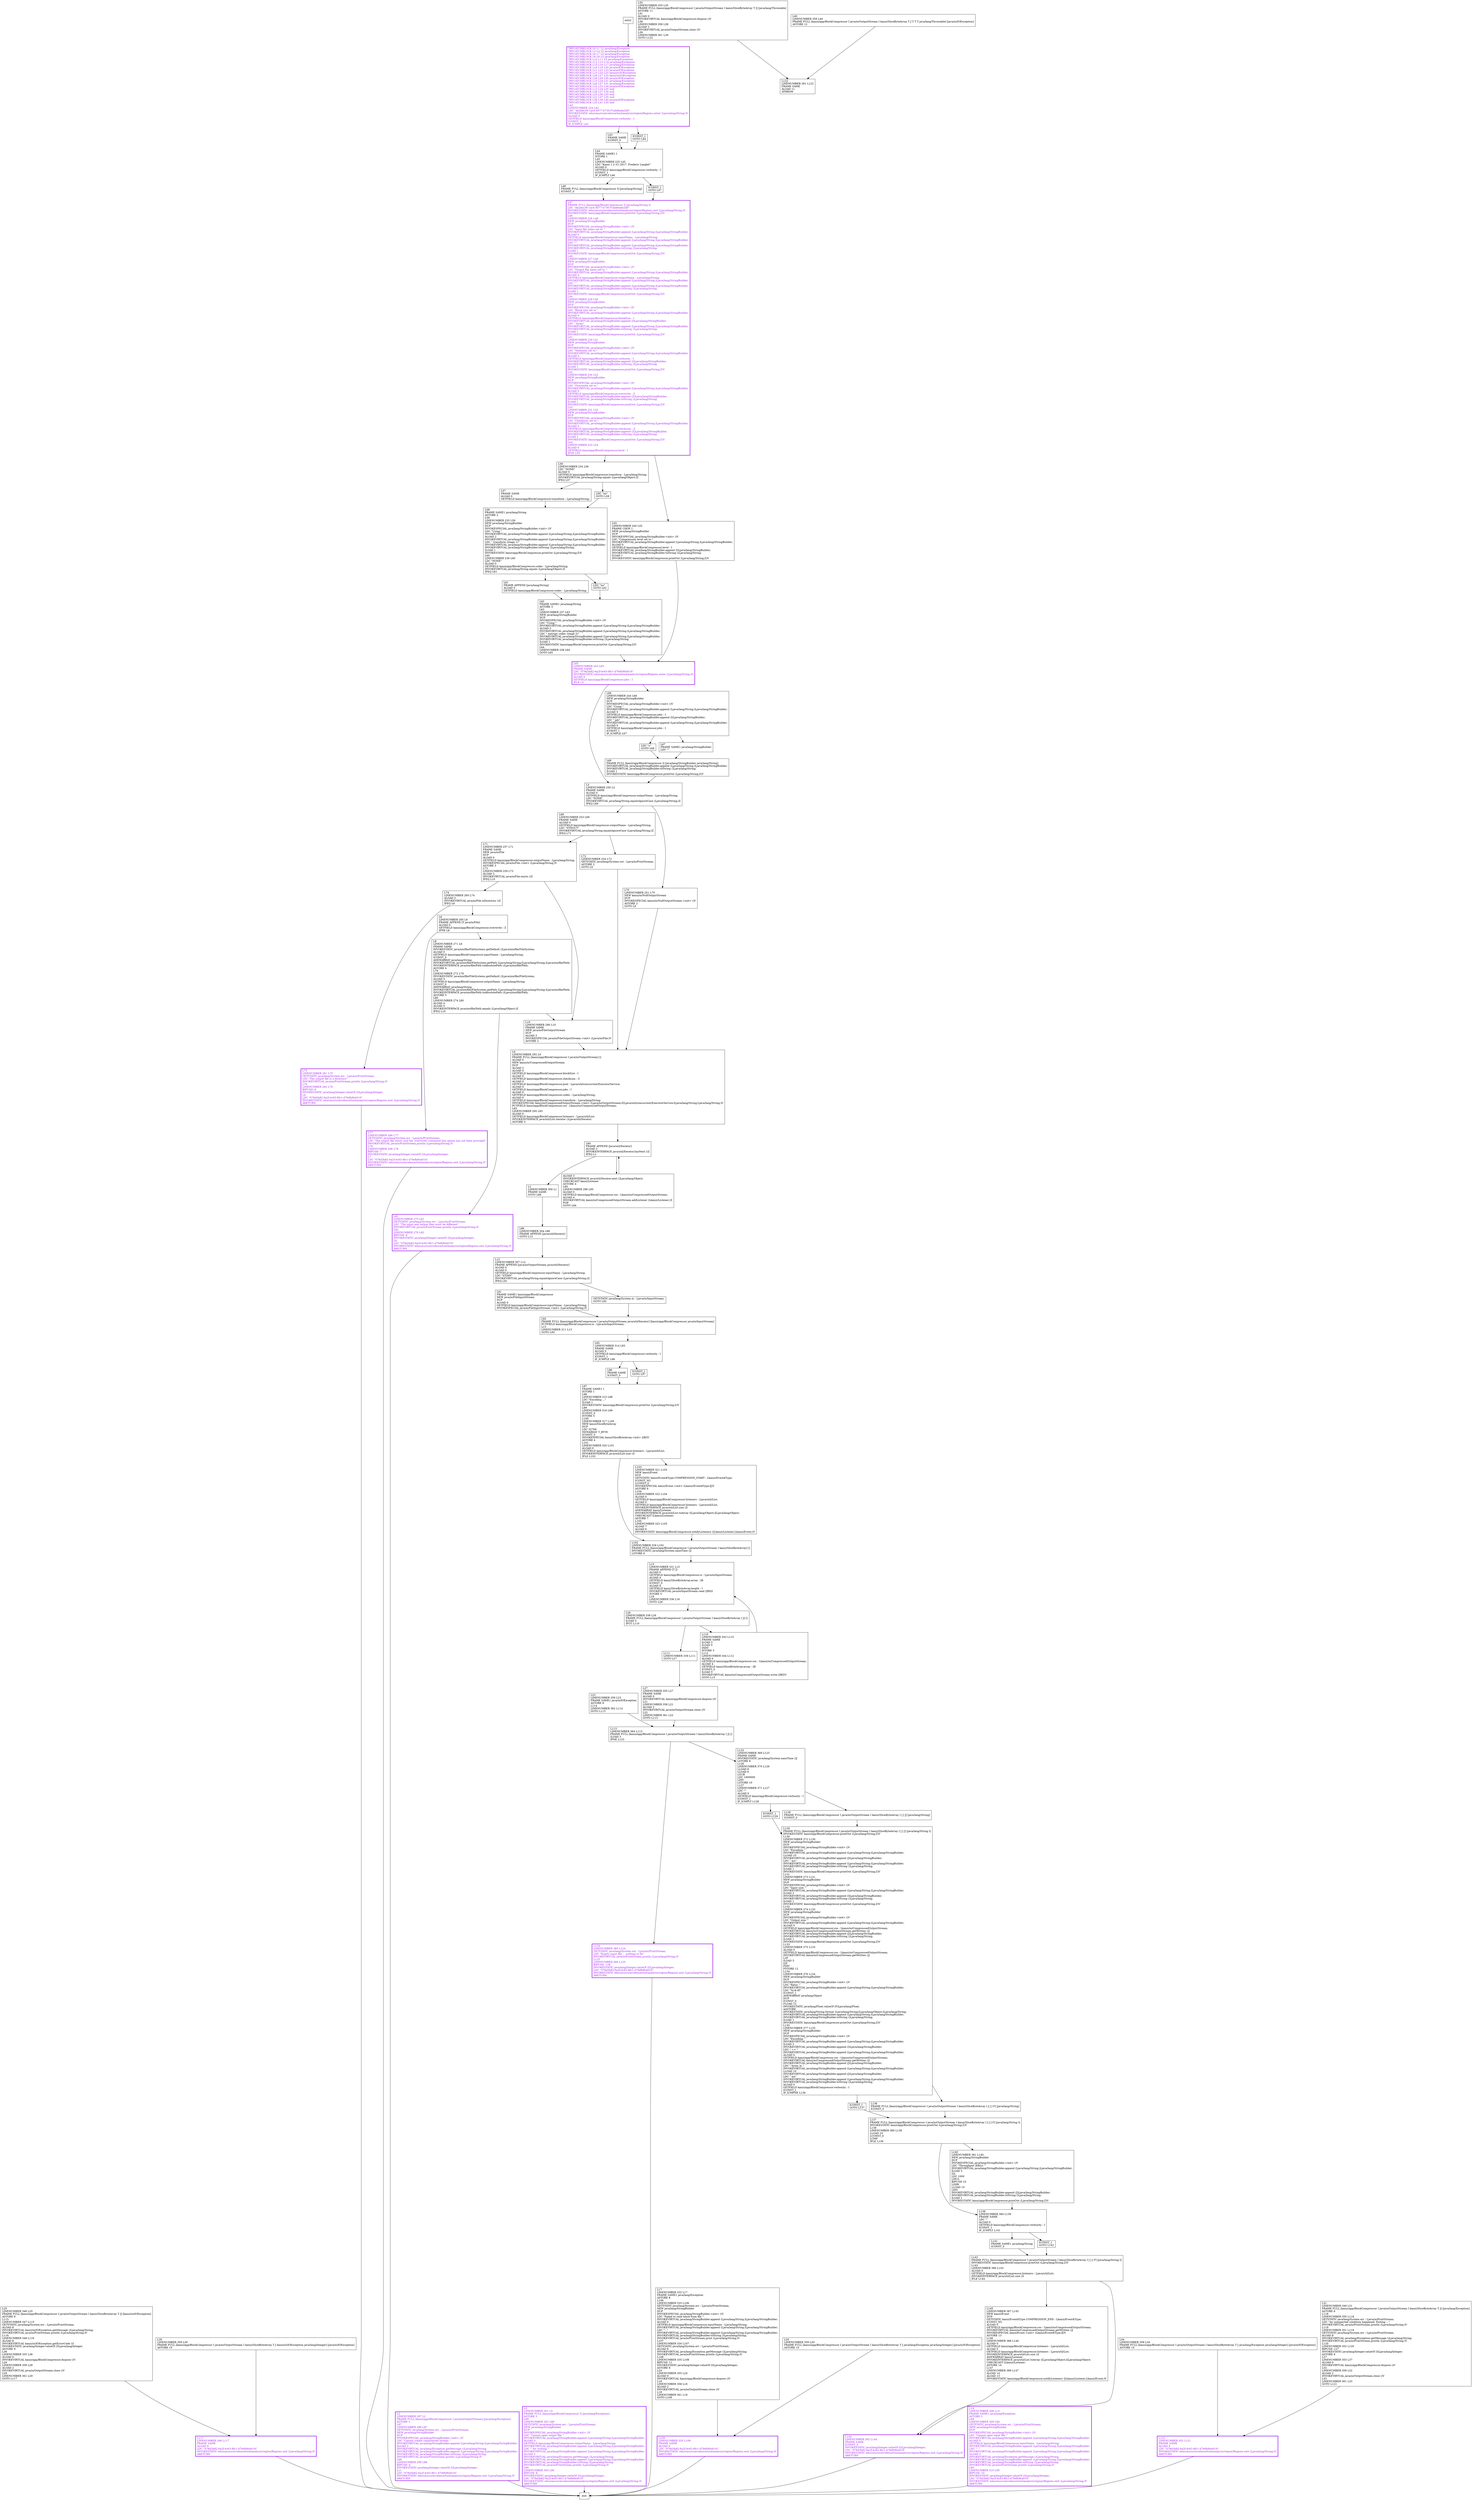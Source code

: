 digraph call {
node [shape=record];
941221376 [label="L61\lFRAME APPEND [java/lang/String]\lALOAD 0\lGETFIELD kanzi/app/BlockCompressor.codec : Ljava/lang/String;\l"];
882183206 [label="L81\lLINENUMBER 275 L81\lGETSTATIC java/lang/System.err : Ljava/io/PrintStream;\lLDC \"The input and output files must be different\"\lINVOKEVIRTUAL java/io/PrintStream.println (Ljava/lang/String;)V\lL82\lLINENUMBER 276 L82\lBIPUSH -8\lINVOKESTATIC java/lang/Integer.valueOf (I)Ljava/lang/Integer;\lL9\lLDC \"078d3b82-6a2f-4c63-8fc1-d7fefb9b4016\"\lINVOKESTATIC edu/cmu/cs/mvelezce/tool/analysis/region/Regions.exit (Ljava/lang/String;)V\lARETURN\l"];
492084366 [label="L35\lLINENUMBER 355 L35\lFRAME FULL [kanzi/app/BlockCompressor I java/io/OutputStream I kanzi/SliceByteArray T J] [java/lang/Throwable]\lASTORE 11\lL41\lALOAD 0\lINVOKEVIRTUAL kanzi/app/BlockCompressor.dispose ()V\lL38\lLINENUMBER 358 L38\lALOAD 2\lINVOKEVIRTUAL java/io/OutputStream.close ()V\lL39\lLINENUMBER 361 L39\lGOTO L122\l"];
27963486 [label="L3\lLINENUMBER 250 L3\lFRAME SAME\lALOAD 0\lGETFIELD kanzi/app/BlockCompressor.outputName : Ljava/lang/String;\lLDC \"NONE\"\lINVOKEVIRTUAL java/lang/String.equalsIgnoreCase (Ljava/lang/String;)Z\lIFEQ L69\l"];
1254280522 [label="L15\lLINENUMBER 331 L15\lFRAME APPEND [T J]\lALOAD 0\lGETFIELD kanzi/app/BlockCompressor.is : Ljava/io/InputStream;\lALOAD 4\lGETFIELD kanzi/SliceByteArray.array : [B\lICONST_0\lALOAD 4\lGETFIELD kanzi/SliceByteArray.length : I\lINVOKEVIRTUAL java/io/InputStream.read ([BII)I\lISTORE 5\lL16\lLINENUMBER 336 L16\lGOTO L26\l"];
257616212 [label="L140\lLINENUMBER 381 L140\lNEW java/lang/StringBuilder\lDUP\lINVOKESPECIAL java/lang/StringBuilder.\<init\> ()V\lLDC \"Throughput (KB/s): \"\lINVOKEVIRTUAL java/lang/StringBuilder.append (Ljava/lang/String;)Ljava/lang/StringBuilder;\lILOAD 3\lI2L\lLDC 1000\lLMUL\lBIPUSH 10\lLSHR\lLLOAD 10\lLDIV\lINVOKEVIRTUAL java/lang/StringBuilder.append (J)Ljava/lang/StringBuilder;\lINVOKEVIRTUAL java/lang/StringBuilder.toString ()Ljava/lang/String;\lILOAD 1\lINVOKESTATIC kanzi/app/BlockCompressor.printOut (Ljava/lang/String;Z)V\l"];
1431052041 [label="L27\lLINENUMBER 355 L27\lFRAME SAME\lALOAD 0\lINVOKEVIRTUAL kanzi/app/BlockCompressor.dispose ()V\lL21\lLINENUMBER 358 L21\lALOAD 2\lINVOKEVIRTUAL java/io/OutputStream.close ()V\lL22\lLINENUMBER 361 L22\lGOTO L113\l"];
242249487 [label="L25\lLINENUMBER 346 L25\lFRAME FULL [kanzi/app/BlockCompressor I java/io/OutputStream I kanzi/SliceByteArray T J] [kanzi/io/IOException]\lASTORE 8\lL115\lLINENUMBER 347 L115\lGETSTATIC java/lang/System.err : Ljava/io/PrintStream;\lALOAD 8\lINVOKEVIRTUAL kanzi/io/IOException.getMessage ()Ljava/lang/String;\lINVOKEVIRTUAL java/io/PrintStream.println (Ljava/lang/String;)V\lL116\lLINENUMBER 348 L116\lALOAD 8\lINVOKEVIRTUAL kanzi/io/IOException.getErrorCode ()I\lINVOKESTATIC java/lang/Integer.valueOf (I)Ljava/lang/Integer;\lASTORE 9\lL36\lLINENUMBER 355 L36\lALOAD 0\lINVOKEVIRTUAL kanzi/app/BlockCompressor.dispose ()V\lL28\lLINENUMBER 358 L28\lALOAD 2\lINVOKEVIRTUAL java/io/OutputStream.close ()V\lL29\lLINENUMBER 361 L29\lGOTO L117\l"];
1420450359 [label="L62\lFRAME SAME1 java/lang/String\lASTORE 3\lL63\lLINENUMBER 237 L63\lNEW java/lang/StringBuilder\lDUP\lINVOKESPECIAL java/lang/StringBuilder.\<init\> ()V\lLDC \"Using \"\lINVOKEVIRTUAL java/lang/StringBuilder.append (Ljava/lang/String;)Ljava/lang/StringBuilder;\lALOAD 3\lINVOKEVIRTUAL java/lang/StringBuilder.append (Ljava/lang/String;)Ljava/lang/StringBuilder;\lLDC \" entropy codec (stage 2)\"\lINVOKEVIRTUAL java/lang/StringBuilder.append (Ljava/lang/String;)Ljava/lang/StringBuilder;\lINVOKEVIRTUAL java/lang/StringBuilder.toString ()Ljava/lang/String;\lILOAD 1\lINVOKESTATIC kanzi/app/BlockCompressor.printOut (Ljava/lang/String;Z)V\lL64\lLINENUMBER 238 L64\lGOTO L65\l"];
1974713305 [label="L12\lLINENUMBER 307 L12\lFRAME APPEND [java/io/OutputStream java/util/Iterator]\lALOAD 0\lALOAD 0\lGETFIELD kanzi/app/BlockCompressor.inputName : Ljava/lang/String;\lLDC \"STDIN\"\lINVOKEVIRTUAL java/lang/String.equalsIgnoreCase (Ljava/lang/String;)Z\lIFEQ L91\l"];
631737521 [label="L72\lLINENUMBER 254 L72\lGETSTATIC java/lang/System.out : Ljava/io/PrintStream;\lASTORE 2\lGOTO L0\l"];
1166961981 [label="L74\lLINENUMBER 260 L74\lALOAD 3\lINVOKEVIRTUAL java/io/File.isDirectory ()Z\lIFEQ L6\l"];
1558585220 [label="L111\lLINENUMBER 339 L111\lGOTO L27\l"];
789884718 [label="L139\lLINENUMBER 384 L139\lFRAME SAME\lLDC \"\"\lALOAD 0\lGETFIELD kanzi/app/BlockCompressor.verbosity : I\lICONST_1\lIF_ICMPLT L141\l"];
1230668581 [label="L10\lLINENUMBER 280 L10\lFRAME SAME\lNEW java/io/FileOutputStream\lDUP\lALOAD 3\lINVOKESPECIAL java/io/FileOutputStream.\<init\> (Ljava/io/File;)V\lASTORE 2\l"];
1384405782 [label="L117\lLINENUMBER 348 L117\lFRAME SAME\lALOAD 9\lLDC \"078d3b82-6a2f-4c63-8fc1-d7fefb9b4016\"\lINVOKESTATIC edu/cmu/cs/mvelezce/tool/analysis/region/Regions.exit (Ljava/lang/String;)V\lARETURN\l"];
417334025 [label="L55\lLINENUMBER 240 L55\lFRAME CHOP 1\lNEW java/lang/StringBuilder\lDUP\lINVOKESPECIAL java/lang/StringBuilder.\<init\> ()V\lLDC \"Compression level set to \"\lINVOKEVIRTUAL java/lang/StringBuilder.append (Ljava/lang/String;)Ljava/lang/StringBuilder;\lALOAD 0\lGETFIELD kanzi/app/BlockCompressor.level : I\lINVOKEVIRTUAL java/lang/StringBuilder.append (I)Ljava/lang/StringBuilder;\lINVOKEVIRTUAL java/lang/StringBuilder.toString ()Ljava/lang/String;\lILOAD 1\lINVOKESTATIC kanzi/app/BlockCompressor.printOut (Ljava/lang/String;Z)V\l"];
1987338614 [label="L65\lLINENUMBER 243 L65\lFRAME SAME\lLDC \"078d3b82-6a2f-4c63-8fc1-d7fefb9b4016\"\lINVOKESTATIC edu/cmu/cs/mvelezce/tool/analysis/region/Regions.enter (Ljava/lang/String;)V\lALOAD 0\lGETFIELD kanzi/app/BlockCompressor.jobs : I\lIFLE L3\l"];
2133591854 [label="GETSTATIC java/lang/System.in : Ljava/io/InputStream;\lGOTO L92\l"];
1607402397 [label="L46\lFRAME FULL [kanzi/app/BlockCompressor I] [java/lang/String]\lICONST_0\l"];
398804744 [label="L124\lLINENUMBER 365 L124\lGETSTATIC java/lang/System.out : Ljava/io/PrintStream;\lLDC \"Empty input file ... nothing to do\"\lINVOKEVIRTUAL java/io/PrintStream.println (Ljava/lang/String;)V\lL125\lLINENUMBER 366 L125\lBIPUSH -128\lINVOKESTATIC java/lang/Integer.valueOf (I)Ljava/lang/Integer;\lLDC \"078d3b82-6a2f-4c63-8fc1-d7fefb9b4016\"\lINVOKESTATIC edu/cmu/cs/mvelezce/tool/analysis/region/Regions.exit (Ljava/lang/String;)V\lARETURN\l"];
774131612 [label="L0\lLINENUMBER 292 L0\lFRAME FULL [kanzi/app/BlockCompressor I java/io/OutputStream] []\lALOAD 0\lNEW kanzi/io/CompressedOutputStream\lDUP\lALOAD 2\lALOAD 0\lGETFIELD kanzi/app/BlockCompressor.blockSize : I\lALOAD 0\lGETFIELD kanzi/app/BlockCompressor.checksum : Z\lALOAD 0\lGETFIELD kanzi/app/BlockCompressor.pool : Ljava/util/concurrent/ExecutorService;\lALOAD 0\lGETFIELD kanzi/app/BlockCompressor.jobs : I\lALOAD 0\lGETFIELD kanzi/app/BlockCompressor.codec : Ljava/lang/String;\lALOAD 0\lGETFIELD kanzi/app/BlockCompressor.transform : Ljava/lang/String;\lINVOKESPECIAL kanzi/io/CompressedOutputStream.\<init\> (Ljava/io/OutputStream;IZLjava/util/concurrent/ExecutorService;ILjava/lang/String;Ljava/lang/String;)V\lPUTFIELD kanzi/app/BlockCompressor.cos : Lkanzi/io/CompressedOutputStream;\lL83\lLINENUMBER 295 L83\lALOAD 0\lGETFIELD kanzi/app/BlockCompressor.listeners : Ljava/util/List;\lINVOKEINTERFACE java/util/List.iterator ()Ljava/util/Iterator;\lASTORE 3\l"];
712040637 [label="L84\lFRAME APPEND [java/util/Iterator]\lALOAD 3\lINVOKEINTERFACE java/util/Iterator.hasNext ()Z\lIFEQ L1\l"];
1344571348 [label="L77\lLINENUMBER 266 L77\lGETSTATIC java/lang/System.err : Ljava/io/PrintStream;\lLDC \"The output file exists and the 'overwrite' command line option has not been provided\"\lINVOKEVIRTUAL java/io/PrintStream.println (Ljava/lang/String;)V\lL78\lLINENUMBER 268 L78\lBIPUSH -7\lINVOKESTATIC java/lang/Integer.valueOf (I)Ljava/lang/Integer;\lL7\lLDC \"078d3b82-6a2f-4c63-8fc1-d7fefb9b4016\"\lINVOKESTATIC edu/cmu/cs/mvelezce/tool/analysis/region/Regions.exit (Ljava/lang/String;)V\lARETURN\l"];
1563538652 [label="L2\lLINENUMBER 297 L2\lFRAME FULL [kanzi/app/BlockCompressor I java/io/OutputStream] [java/lang/Exception]\lASTORE 3\lL87\lLINENUMBER 298 L87\lGETSTATIC java/lang/System.err : Ljava/io/PrintStream;\lNEW java/lang/StringBuilder\lDUP\lINVOKESPECIAL java/lang/StringBuilder.\<init\> ()V\lLDC \"Cannot create compressed stream: \"\lINVOKEVIRTUAL java/lang/StringBuilder.append (Ljava/lang/String;)Ljava/lang/StringBuilder;\lALOAD 3\lINVOKEVIRTUAL java/lang/Exception.getMessage ()Ljava/lang/String;\lINVOKEVIRTUAL java/lang/StringBuilder.append (Ljava/lang/String;)Ljava/lang/StringBuilder;\lINVOKEVIRTUAL java/lang/StringBuilder.toString ()Ljava/lang/String;\lINVOKEVIRTUAL java/io/PrintStream.println (Ljava/lang/String;)V\lL88\lLINENUMBER 299 L88\lBIPUSH -4\lINVOKESTATIC java/lang/Integer.valueOf (I)Ljava/lang/Integer;\lL11\lLDC \"078d3b82-6a2f-4c63-8fc1-d7fefb9b4016\"\lINVOKESTATIC edu/cmu/cs/mvelezce/tool/analysis/region/Regions.exit (Ljava/lang/String;)V\lARETURN\l"];
997301055 [label="L23\lLINENUMBER 359 L23\lFRAME SAME1 java/io/IOException\lASTORE 8\lL114\lLINENUMBER 362 L114\lGOTO L113\l"];
140734872 [label="L17\lLINENUMBER 332 L17\lFRAME SAME1 java/lang/Exception\lASTORE 8\lL106\lLINENUMBER 333 L106\lGETSTATIC java/lang/System.err : Ljava/io/PrintStream;\lNEW java/lang/StringBuilder\lDUP\lINVOKESPECIAL java/lang/StringBuilder.\<init\> ()V\lLDC \"Failed to read block from file '\"\lINVOKEVIRTUAL java/lang/StringBuilder.append (Ljava/lang/String;)Ljava/lang/StringBuilder;\lALOAD 0\lGETFIELD kanzi/app/BlockCompressor.inputName : Ljava/lang/String;\lINVOKEVIRTUAL java/lang/StringBuilder.append (Ljava/lang/String;)Ljava/lang/StringBuilder;\lLDC \"': \"\lINVOKEVIRTUAL java/lang/StringBuilder.append (Ljava/lang/String;)Ljava/lang/StringBuilder;\lINVOKEVIRTUAL java/lang/StringBuilder.toString ()Ljava/lang/String;\lINVOKEVIRTUAL java/io/PrintStream.print (Ljava/lang/String;)V\lL107\lLINENUMBER 334 L107\lGETSTATIC java/lang/System.err : Ljava/io/PrintStream;\lALOAD 8\lINVOKEVIRTUAL java/lang/Exception.getMessage ()Ljava/lang/String;\lINVOKEVIRTUAL java/io/PrintStream.println (Ljava/lang/String;)V\lL108\lLINENUMBER 335 L108\lBIPUSH -11\lINVOKESTATIC java/lang/Integer.valueOf (I)Ljava/lang/Integer;\lASTORE 9\lL24\lLINENUMBER 355 L24\lALOAD 0\lINVOKEVIRTUAL kanzi/app/BlockCompressor.dispose ()V\lL18\lLINENUMBER 358 L18\lALOAD 2\lINVOKEVIRTUAL java/io/OutputStream.close ()V\lL19\lLINENUMBER 361 L19\lGOTO L109\l"];
1759863685 [label="L103\lLINENUMBER 321 L103\lNEW kanzi/Event\lDUP\lGETSTATIC kanzi/Event$Type.COMPRESSION_START : Lkanzi/Event$Type;\lICONST_M1\lLCONST_0\lINVOKESPECIAL kanzi/Event.\<init\> (Lkanzi/Event$Type;IJ)V\lASTORE 6\lL104\lLINENUMBER 322 L104\lALOAD 0\lGETFIELD kanzi/app/BlockCompressor.listeners : Ljava/util/List;\lALOAD 0\lGETFIELD kanzi/app/BlockCompressor.listeners : Ljava/util/List;\lINVOKEINTERFACE java/util/List.size ()I\lANEWARRAY kanzi/Listener\lINVOKEINTERFACE java/util/List.toArray ([Ljava/lang/Object;)[Ljava/lang/Object;\lCHECKCAST [Lkanzi/Listener;\lASTORE 7\lL105\lLINENUMBER 323 L105\lALOAD 7\lALOAD 6\lINVOKESTATIC kanzi/app/BlockCompressor.notifyListeners ([Lkanzi/Listener;Lkanzi/Event;)V\l"];
905313701 [label="L137\lFRAME FULL [kanzi/app/BlockCompressor I java/io/OutputStream I kanzi/SliceByteArray I J J J F] [java/lang/String I]\lINVOKESTATIC kanzi/app/BlockCompressor.printOut (Ljava/lang/String;Z)V\lL138\lLINENUMBER 380 L138\lLLOAD 10\lLCONST_0\lLCMP\lIFLE L139\l"];
1253707960 [label="TRYCATCHBLOCK L0 L1 L2 java/lang/Exception\lTRYCATCHBLOCK L3 L4 L5 java/lang/Exception\lTRYCATCHBLOCK L6 L7 L5 java/lang/Exception\lTRYCATCHBLOCK L8 L9 L5 java/lang/Exception\lTRYCATCHBLOCK L10 L11 L5 java/lang/Exception\lTRYCATCHBLOCK L12 L13 L14 java/lang/Exception\lTRYCATCHBLOCK L15 L16 L17 java/lang/Exception\lTRYCATCHBLOCK L18 L19 L20 java/io/IOException\lTRYCATCHBLOCK L21 L22 L23 java/io/IOException\lTRYCATCHBLOCK L15 L24 L25 kanzi/io/IOException\lTRYCATCHBLOCK L26 L27 L25 kanzi/io/IOException\lTRYCATCHBLOCK L28 L29 L30 java/io/IOException\lTRYCATCHBLOCK L15 L24 L31 java/lang/Exception\lTRYCATCHBLOCK L26 L27 L31 java/lang/Exception\lTRYCATCHBLOCK L32 L33 L34 java/io/IOException\lTRYCATCHBLOCK L15 L24 L35 null\lTRYCATCHBLOCK L26 L27 L35 null\lTRYCATCHBLOCK L25 L36 L35 null\lTRYCATCHBLOCK L31 L37 L35 null\lTRYCATCHBLOCK L38 L39 L40 java/io/IOException\lTRYCATCHBLOCK L35 L41 L35 null\lL42\lLINENUMBER 224 L42\lLDC \"de2bec39-1ac4-4077-b730-f7add6ade2d0\"\lINVOKESTATIC edu/cmu/cs/mvelezce/tool/analysis/region/Regions.enter (Ljava/lang/String;)V\lALOAD 0\lGETFIELD kanzi/app/BlockCompressor.verbosity : I\lICONST_2\lIF_ICMPLE L43\l"];
1058285667 [label="L56\lLINENUMBER 234 L56\lLDC \"NONE\"\lALOAD 0\lGETFIELD kanzi/app/BlockCompressor.transform : Ljava/lang/String;\lINVOKEVIRTUAL java/lang/String.equals (Ljava/lang/Object;)Z\lIFEQ L57\l"];
952309157 [label="L136\lFRAME FULL [kanzi/app/BlockCompressor I java/io/OutputStream I kanzi/SliceByteArray I J J J F] [java/lang/String]\lICONST_0\l"];
1507555200 [label="ICONST_1\lGOTO L142\l"];
1760628226 [label="L128\lFRAME FULL [kanzi/app/BlockCompressor I java/io/OutputStream I kanzi/SliceByteArray I J J J] [java/lang/String]\lICONST_0\l"];
1806542486 [label="LDC \"no\"\lGOTO L62\l"];
944435622 [label="L30\lLINENUMBER 359 L30\lFRAME FULL [kanzi/app/BlockCompressor I java/io/OutputStream I kanzi/SliceByteArray T J kanzi/io/IOException java/lang/Integer] [java/io/IOException]\lASTORE 10\l"];
401573307 [label="L1\lLINENUMBER 300 L1\lFRAME SAME\lGOTO L86\l"];
1491847386 [label="L5\lLINENUMBER 301 L5\lFRAME FULL [kanzi/app/BlockCompressor I] [java/lang/Exception]\lASTORE 3\lL89\lLINENUMBER 302 L89\lGETSTATIC java/lang/System.err : Ljava/io/PrintStream;\lNEW java/lang/StringBuilder\lDUP\lINVOKESPECIAL java/lang/StringBuilder.\<init\> ()V\lLDC \"Cannot open output file '\"\lINVOKEVIRTUAL java/lang/StringBuilder.append (Ljava/lang/String;)Ljava/lang/StringBuilder;\lALOAD 0\lGETFIELD kanzi/app/BlockCompressor.outputName : Ljava/lang/String;\lINVOKEVIRTUAL java/lang/StringBuilder.append (Ljava/lang/String;)Ljava/lang/StringBuilder;\lLDC \"' for writing: \"\lINVOKEVIRTUAL java/lang/StringBuilder.append (Ljava/lang/String;)Ljava/lang/StringBuilder;\lALOAD 3\lINVOKEVIRTUAL java/lang/Exception.getMessage ()Ljava/lang/String;\lINVOKEVIRTUAL java/lang/StringBuilder.append (Ljava/lang/String;)Ljava/lang/StringBuilder;\lINVOKEVIRTUAL java/lang/StringBuilder.toString ()Ljava/lang/String;\lINVOKEVIRTUAL java/io/PrintStream.println (Ljava/lang/String;)V\lL90\lLINENUMBER 303 L90\lBIPUSH -8\lINVOKESTATIC java/lang/Integer.valueOf (I)Ljava/lang/Integer;\lLDC \"078d3b82-6a2f-4c63-8fc1-d7fefb9b4016\"\lINVOKESTATIC edu/cmu/cs/mvelezce/tool/analysis/region/Regions.exit (Ljava/lang/String;)V\lARETURN\l"];
915946985 [label="L86\lLINENUMBER 304 L86\lFRAME APPEND [java/util/Iterator]\lGOTO L12\l"];
180026930 [label="L47\lFRAME FULL [kanzi/app/BlockCompressor I] [java/lang/String I]\lLDC \"de2bec39-1ac4-4077-b730-f7add6ade2d0\"\lINVOKESTATIC edu/cmu/cs/mvelezce/tool/analysis/region/Regions.exit (Ljava/lang/String;)V\lINVOKESTATIC kanzi/app/BlockCompressor.printOut (Ljava/lang/String;Z)V\lL48\lLINENUMBER 226 L48\lNEW java/lang/StringBuilder\lDUP\lINVOKESPECIAL java/lang/StringBuilder.\<init\> ()V\lLDC \"Input file name set to '\"\lINVOKEVIRTUAL java/lang/StringBuilder.append (Ljava/lang/String;)Ljava/lang/StringBuilder;\lALOAD 0\lGETFIELD kanzi/app/BlockCompressor.inputName : Ljava/lang/String;\lINVOKEVIRTUAL java/lang/StringBuilder.append (Ljava/lang/String;)Ljava/lang/StringBuilder;\lLDC \"'\"\lINVOKEVIRTUAL java/lang/StringBuilder.append (Ljava/lang/String;)Ljava/lang/StringBuilder;\lINVOKEVIRTUAL java/lang/StringBuilder.toString ()Ljava/lang/String;\lILOAD 1\lINVOKESTATIC kanzi/app/BlockCompressor.printOut (Ljava/lang/String;Z)V\lL49\lLINENUMBER 227 L49\lNEW java/lang/StringBuilder\lDUP\lINVOKESPECIAL java/lang/StringBuilder.\<init\> ()V\lLDC \"Output file name set to '\"\lINVOKEVIRTUAL java/lang/StringBuilder.append (Ljava/lang/String;)Ljava/lang/StringBuilder;\lALOAD 0\lGETFIELD kanzi/app/BlockCompressor.outputName : Ljava/lang/String;\lINVOKEVIRTUAL java/lang/StringBuilder.append (Ljava/lang/String;)Ljava/lang/StringBuilder;\lLDC \"'\"\lINVOKEVIRTUAL java/lang/StringBuilder.append (Ljava/lang/String;)Ljava/lang/StringBuilder;\lINVOKEVIRTUAL java/lang/StringBuilder.toString ()Ljava/lang/String;\lILOAD 1\lINVOKESTATIC kanzi/app/BlockCompressor.printOut (Ljava/lang/String;Z)V\lL50\lLINENUMBER 228 L50\lNEW java/lang/StringBuilder\lDUP\lINVOKESPECIAL java/lang/StringBuilder.\<init\> ()V\lLDC \"Block size set to \"\lINVOKEVIRTUAL java/lang/StringBuilder.append (Ljava/lang/String;)Ljava/lang/StringBuilder;\lALOAD 0\lGETFIELD kanzi/app/BlockCompressor.blockSize : I\lINVOKEVIRTUAL java/lang/StringBuilder.append (I)Ljava/lang/StringBuilder;\lLDC \" bytes\"\lINVOKEVIRTUAL java/lang/StringBuilder.append (Ljava/lang/String;)Ljava/lang/StringBuilder;\lINVOKEVIRTUAL java/lang/StringBuilder.toString ()Ljava/lang/String;\lILOAD 1\lINVOKESTATIC kanzi/app/BlockCompressor.printOut (Ljava/lang/String;Z)V\lL51\lLINENUMBER 229 L51\lNEW java/lang/StringBuilder\lDUP\lINVOKESPECIAL java/lang/StringBuilder.\<init\> ()V\lLDC \"Verbosity set to \"\lINVOKEVIRTUAL java/lang/StringBuilder.append (Ljava/lang/String;)Ljava/lang/StringBuilder;\lALOAD 0\lGETFIELD kanzi/app/BlockCompressor.verbosity : I\lINVOKEVIRTUAL java/lang/StringBuilder.append (I)Ljava/lang/StringBuilder;\lINVOKEVIRTUAL java/lang/StringBuilder.toString ()Ljava/lang/String;\lILOAD 1\lINVOKESTATIC kanzi/app/BlockCompressor.printOut (Ljava/lang/String;Z)V\lL52\lLINENUMBER 230 L52\lNEW java/lang/StringBuilder\lDUP\lINVOKESPECIAL java/lang/StringBuilder.\<init\> ()V\lLDC \"Overwrite set to \"\lINVOKEVIRTUAL java/lang/StringBuilder.append (Ljava/lang/String;)Ljava/lang/StringBuilder;\lALOAD 0\lGETFIELD kanzi/app/BlockCompressor.overwrite : Z\lINVOKEVIRTUAL java/lang/StringBuilder.append (Z)Ljava/lang/StringBuilder;\lINVOKEVIRTUAL java/lang/StringBuilder.toString ()Ljava/lang/String;\lILOAD 1\lINVOKESTATIC kanzi/app/BlockCompressor.printOut (Ljava/lang/String;Z)V\lL53\lLINENUMBER 231 L53\lNEW java/lang/StringBuilder\lDUP\lINVOKESPECIAL java/lang/StringBuilder.\<init\> ()V\lLDC \"Checksum set to \"\lINVOKEVIRTUAL java/lang/StringBuilder.append (Ljava/lang/String;)Ljava/lang/StringBuilder;\lALOAD 0\lGETFIELD kanzi/app/BlockCompressor.checksum : Z\lINVOKEVIRTUAL java/lang/StringBuilder.append (Z)Ljava/lang/StringBuilder;\lINVOKEVIRTUAL java/lang/StringBuilder.toString ()Ljava/lang/String;\lILOAD 1\lINVOKESTATIC kanzi/app/BlockCompressor.printOut (Ljava/lang/String;Z)V\lL54\lLINENUMBER 233 L54\lALOAD 0\lGETFIELD kanzi/app/BlockCompressor.level : I\lIFGE L55\l"];
1993412 [label="L68\lFRAME FULL [kanzi/app/BlockCompressor I] [java/lang/StringBuilder java/lang/String]\lINVOKEVIRTUAL java/lang/StringBuilder.append (Ljava/lang/String;)Ljava/lang/StringBuilder;\lINVOKEVIRTUAL java/lang/StringBuilder.toString ()Ljava/lang/String;\lILOAD 1\lINVOKESTATIC kanzi/app/BlockCompressor.printOut (Ljava/lang/String;Z)V\l"];
1449662442 [label="L102\lLINENUMBER 326 L102\lFRAME FULL [kanzi/app/BlockCompressor I java/io/OutputStream I kanzi/SliceByteArray] []\lINVOKESTATIC java/lang/System.nanoTime ()J\lLSTORE 6\l"];
1920767142 [label="L34\lLINENUMBER 359 L34\lFRAME FULL [kanzi/app/BlockCompressor I java/io/OutputStream I kanzi/SliceByteArray T J java/lang/Exception java/lang/Integer] [java/io/IOException]\lASTORE 10\l"];
1265949121 [label="ICONST_1\lGOTO L129\l"];
1404886602 [label="L142\lFRAME FULL [kanzi/app/BlockCompressor I java/io/OutputStream I kanzi/SliceByteArray I J J J F] [java/lang/String I]\lINVOKESTATIC kanzi/app/BlockCompressor.printOut (Ljava/lang/String;Z)V\lL143\lLINENUMBER 386 L143\lALOAD 0\lGETFIELD kanzi/app/BlockCompressor.listeners : Ljava/util/List;\lINVOKEINTERFACE java/util/List.size ()I\lIFLE L144\l"];
542981875 [label="ICONST_1\lGOTO L97\l"];
200580384 [label="L144\lLINENUMBER 392 L144\lFRAME SAME\lICONST_0\lINVOKESTATIC java/lang/Integer.valueOf (I)Ljava/lang/Integer;\lLDC \"078d3b82-6a2f-4c63-8fc1-d7fefb9b4016\"\lINVOKESTATIC edu/cmu/cs/mvelezce/tool/analysis/region/Regions.exit (Ljava/lang/String;)V\lARETURN\l"];
939750561 [label="L40\lLINENUMBER 359 L40\lFRAME FULL [kanzi/app/BlockCompressor I java/io/OutputStream I kanzi/SliceByteArray T J T T T java/lang/Throwable] [java/io/IOException]\lASTORE 12\l"];
92536602 [label="L129\lFRAME FULL [kanzi/app/BlockCompressor I java/io/OutputStream I kanzi/SliceByteArray I J J J] [java/lang/String I]\lINVOKESTATIC kanzi/app/BlockCompressor.printOut (Ljava/lang/String;Z)V\lL130\lLINENUMBER 372 L130\lNEW java/lang/StringBuilder\lDUP\lINVOKESPECIAL java/lang/StringBuilder.\<init\> ()V\lLDC \"Encoding:          \"\lINVOKEVIRTUAL java/lang/StringBuilder.append (Ljava/lang/String;)Ljava/lang/StringBuilder;\lLLOAD 10\lINVOKEVIRTUAL java/lang/StringBuilder.append (J)Ljava/lang/StringBuilder;\lLDC \" ms\"\lINVOKEVIRTUAL java/lang/StringBuilder.append (Ljava/lang/String;)Ljava/lang/StringBuilder;\lINVOKEVIRTUAL java/lang/StringBuilder.toString ()Ljava/lang/String;\lILOAD 1\lINVOKESTATIC kanzi/app/BlockCompressor.printOut (Ljava/lang/String;Z)V\lL131\lLINENUMBER 373 L131\lNEW java/lang/StringBuilder\lDUP\lINVOKESPECIAL java/lang/StringBuilder.\<init\> ()V\lLDC \"Input size:        \"\lINVOKEVIRTUAL java/lang/StringBuilder.append (Ljava/lang/String;)Ljava/lang/StringBuilder;\lILOAD 3\lINVOKEVIRTUAL java/lang/StringBuilder.append (I)Ljava/lang/StringBuilder;\lINVOKEVIRTUAL java/lang/StringBuilder.toString ()Ljava/lang/String;\lILOAD 1\lINVOKESTATIC kanzi/app/BlockCompressor.printOut (Ljava/lang/String;Z)V\lL132\lLINENUMBER 374 L132\lNEW java/lang/StringBuilder\lDUP\lINVOKESPECIAL java/lang/StringBuilder.\<init\> ()V\lLDC \"Output size:       \"\lINVOKEVIRTUAL java/lang/StringBuilder.append (Ljava/lang/String;)Ljava/lang/StringBuilder;\lALOAD 0\lGETFIELD kanzi/app/BlockCompressor.cos : Lkanzi/io/CompressedOutputStream;\lINVOKEVIRTUAL kanzi/io/CompressedOutputStream.getWritten ()J\lINVOKEVIRTUAL java/lang/StringBuilder.append (J)Ljava/lang/StringBuilder;\lINVOKEVIRTUAL java/lang/StringBuilder.toString ()Ljava/lang/String;\lILOAD 1\lINVOKESTATIC kanzi/app/BlockCompressor.printOut (Ljava/lang/String;Z)V\lL133\lLINENUMBER 375 L133\lALOAD 0\lGETFIELD kanzi/app/BlockCompressor.cos : Lkanzi/io/CompressedOutputStream;\lINVOKEVIRTUAL kanzi/io/CompressedOutputStream.getWritten ()J\lL2F\lILOAD 3\lI2F\lFDIV\lFSTORE 12\lL134\lLINENUMBER 376 L134\lNEW java/lang/StringBuilder\lDUP\lINVOKESPECIAL java/lang/StringBuilder.\<init\> ()V\lLDC \"Ratio:             \"\lINVOKEVIRTUAL java/lang/StringBuilder.append (Ljava/lang/String;)Ljava/lang/StringBuilder;\lLDC \"%1$.6f\"\lICONST_1\lANEWARRAY java/lang/Object\lDUP\lICONST_0\lFLOAD 12\lINVOKESTATIC java/lang/Float.valueOf (F)Ljava/lang/Float;\lAASTORE\lINVOKESTATIC java/lang/String.format (Ljava/lang/String;[Ljava/lang/Object;)Ljava/lang/String;\lINVOKEVIRTUAL java/lang/StringBuilder.append (Ljava/lang/String;)Ljava/lang/StringBuilder;\lINVOKEVIRTUAL java/lang/StringBuilder.toString ()Ljava/lang/String;\lILOAD 1\lINVOKESTATIC kanzi/app/BlockCompressor.printOut (Ljava/lang/String;Z)V\lL135\lLINENUMBER 377 L135\lNEW java/lang/StringBuilder\lDUP\lINVOKESPECIAL java/lang/StringBuilder.\<init\> ()V\lLDC \"Encoding: \"\lINVOKEVIRTUAL java/lang/StringBuilder.append (Ljava/lang/String;)Ljava/lang/StringBuilder;\lILOAD 3\lINVOKEVIRTUAL java/lang/StringBuilder.append (I)Ljava/lang/StringBuilder;\lLDC \" =\> \"\lINVOKEVIRTUAL java/lang/StringBuilder.append (Ljava/lang/String;)Ljava/lang/StringBuilder;\lALOAD 0\lGETFIELD kanzi/app/BlockCompressor.cos : Lkanzi/io/CompressedOutputStream;\lINVOKEVIRTUAL kanzi/io/CompressedOutputStream.getWritten ()J\lINVOKEVIRTUAL java/lang/StringBuilder.append (J)Ljava/lang/StringBuilder;\lLDC \" bytes in \"\lINVOKEVIRTUAL java/lang/StringBuilder.append (Ljava/lang/String;)Ljava/lang/StringBuilder;\lLLOAD 10\lINVOKEVIRTUAL java/lang/StringBuilder.append (J)Ljava/lang/StringBuilder;\lLDC \" ms\"\lINVOKEVIRTUAL java/lang/StringBuilder.append (Ljava/lang/String;)Ljava/lang/StringBuilder;\lINVOKEVIRTUAL java/lang/StringBuilder.toString ()Ljava/lang/String;\lALOAD 0\lGETFIELD kanzi/app/BlockCompressor.verbosity : I\lICONST_1\lIF_ICMPNE L136\l"];
1671825461 [label="L57\lFRAME SAME\lALOAD 0\lGETFIELD kanzi/app/BlockCompressor.transform : Ljava/lang/String;\l"];
1570724054 [label="L71\lLINENUMBER 257 L71\lFRAME SAME\lNEW java/io/File\lDUP\lALOAD 0\lGETFIELD kanzi/app/BlockCompressor.outputName : Ljava/lang/String;\lINVOKESPECIAL java/io/File.\<init\> (Ljava/lang/String;)V\lASTORE 3\lL73\lLINENUMBER 259 L73\lALOAD 3\lINVOKEVIRTUAL java/io/File.exists ()Z\lIFEQ L10\l"];
1460118628 [label="L113\lLINENUMBER 364 L113\lFRAME FULL [kanzi/app/BlockCompressor I java/io/OutputStream I kanzi/SliceByteArray I J] []\lILOAD 3\lIFNE L123\l"];
1651561650 [label="L6\lLINENUMBER 265 L6\lFRAME APPEND [T java/io/File]\lALOAD 0\lGETFIELD kanzi/app/BlockCompressor.overwrite : Z\lIFNE L8\l"];
1800158484 [label="L43\lFRAME SAME\lICONST_0\l"];
831373618 [label="ICONST_1\lGOTO L44\l"];
1002995810 [label="L122\lLINENUMBER 361 L122\lFRAME SAME\lALOAD 11\lATHROW\l"];
1561870643 [label="L20\lLINENUMBER 359 L20\lFRAME FULL [kanzi/app/BlockCompressor I java/io/OutputStream I kanzi/SliceByteArray T J java/lang/Exception java/lang/Integer] [java/io/IOException]\lASTORE 10\l"];
779798347 [label="L69\lLINENUMBER 253 L69\lFRAME SAME\lALOAD 0\lGETFIELD kanzi/app/BlockCompressor.outputName : Ljava/lang/String;\lLDC \"STDOUT\"\lINVOKEVIRTUAL java/lang/String.equalsIgnoreCase (Ljava/lang/String;)Z\lIFEQ L71\l"];
505602105 [label="L109\lLINENUMBER 335 L109\lFRAME SAME\lALOAD 9\lLDC \"078d3b82-6a2f-4c63-8fc1-d7fefb9b4016\"\lINVOKESTATIC edu/cmu/cs/mvelezce/tool/analysis/region/Regions.exit (Ljava/lang/String;)V\lARETURN\l"];
265629171 [label="L31\lLINENUMBER 349 L31\lFRAME FULL [kanzi/app/BlockCompressor I java/io/OutputStream I kanzi/SliceByteArray T J] [java/lang/Exception]\lASTORE 8\lL118\lLINENUMBER 350 L118\lGETSTATIC java/lang/System.err : Ljava/io/PrintStream;\lLDC \"An unexpected condition happened. Exiting ...\"\lINVOKEVIRTUAL java/io/PrintStream.println (Ljava/lang/String;)V\lL119\lLINENUMBER 351 L119\lGETSTATIC java/lang/System.err : Ljava/io/PrintStream;\lALOAD 8\lINVOKEVIRTUAL java/lang/Exception.getMessage ()Ljava/lang/String;\lINVOKEVIRTUAL java/io/PrintStream.println (Ljava/lang/String;)V\lL120\lLINENUMBER 352 L120\lBIPUSH -127\lINVOKESTATIC java/lang/Integer.valueOf (I)Ljava/lang/Integer;\lASTORE 9\lL37\lLINENUMBER 355 L37\lALOAD 0\lINVOKEVIRTUAL kanzi/app/BlockCompressor.dispose ()V\lL32\lLINENUMBER 358 L32\lALOAD 2\lINVOKEVIRTUAL java/io/OutputStream.close ()V\lL33\lLINENUMBER 361 L33\lGOTO L121\l"];
38806289 [label="L121\lLINENUMBER 352 L121\lFRAME SAME\lALOAD 9\lLDC \"078d3b82-6a2f-4c63-8fc1-d7fefb9b4016\"\lINVOKESTATIC edu/cmu/cs/mvelezce/tool/analysis/region/Regions.exit (Ljava/lang/String;)V\lARETURN\l"];
1727396274 [label="L8\lLINENUMBER 271 L8\lFRAME SAME\lINVOKESTATIC java/nio/file/FileSystems.getDefault ()Ljava/nio/file/FileSystem;\lALOAD 0\lGETFIELD kanzi/app/BlockCompressor.inputName : Ljava/lang/String;\lICONST_0\lANEWARRAY java/lang/String\lINVOKEVIRTUAL java/nio/file/FileSystem.getPath (Ljava/lang/String;[Ljava/lang/String;)Ljava/nio/file/Path;\lINVOKEINTERFACE java/nio/file/Path.toAbsolutePath ()Ljava/nio/file/Path;\lASTORE 4\lL79\lLINENUMBER 272 L79\lINVOKESTATIC java/nio/file/FileSystems.getDefault ()Ljava/nio/file/FileSystem;\lALOAD 0\lGETFIELD kanzi/app/BlockCompressor.outputName : Ljava/lang/String;\lICONST_0\lANEWARRAY java/lang/String\lINVOKEVIRTUAL java/nio/file/FileSystem.getPath (Ljava/lang/String;[Ljava/lang/String;)Ljava/nio/file/Path;\lINVOKEINTERFACE java/nio/file/Path.toAbsolutePath ()Ljava/nio/file/Path;\lASTORE 5\lL80\lLINENUMBER 274 L80\lALOAD 4\lALOAD 5\lINVOKEINTERFACE java/nio/file/Path.equals (Ljava/lang/Object;)Z\lIFEQ L10\l"];
396957281 [label="L92\lFRAME FULL [kanzi/app/BlockCompressor I java/io/OutputStream java/util/Iterator] [kanzi/app/BlockCompressor java/io/InputStream]\lPUTFIELD kanzi/app/BlockCompressor.is : Ljava/io/InputStream;\lL13\lLINENUMBER 311 L13\lGOTO L93\l"];
803979611 [label="L91\lFRAME SAME1 kanzi/app/BlockCompressor\lNEW java/io/FileInputStream\lDUP\lALOAD 0\lGETFIELD kanzi/app/BlockCompressor.inputName : Ljava/lang/String;\lINVOKESPECIAL java/io/FileInputStream.\<init\> (Ljava/lang/String;)V\l"];
1587467933 [label="ALOAD 3\lINVOKEINTERFACE java/util/Iterator.next ()Ljava/lang/Object;\lCHECKCAST kanzi/Listener\lASTORE 4\lL85\lLINENUMBER 296 L85\lALOAD 0\lGETFIELD kanzi/app/BlockCompressor.cos : Lkanzi/io/CompressedOutputStream;\lALOAD 4\lINVOKEVIRTUAL kanzi/io/CompressedOutputStream.addListener (Lkanzi/Listener;)Z\lPOP\lGOTO L84\l"];
1129951899 [label="L141\lFRAME SAME1 java/lang/String\lICONST_0\l"];
1164637272 [label="L44\lFRAME SAME1 I\lISTORE 1\lL45\lLINENUMBER 225 L45\lLDC \"Kanzi 1.2 (C) 2017,  Frederic Langlet\"\lALOAD 0\lGETFIELD kanzi/app/BlockCompressor.verbosity : I\lICONST_1\lIF_ICMPLT L46\l"];
285389142 [label="L93\lLINENUMBER 314 L93\lFRAME SAME\lALOAD 0\lGETFIELD kanzi/app/BlockCompressor.verbosity : I\lICONST_1\lIF_ICMPLE L96\l"];
95890351 [label="L145\lLINENUMBER 387 L145\lNEW kanzi/Event\lDUP\lGETSTATIC kanzi/Event$Type.COMPRESSION_END : Lkanzi/Event$Type;\lICONST_M1\lALOAD 0\lGETFIELD kanzi/app/BlockCompressor.cos : Lkanzi/io/CompressedOutputStream;\lINVOKEVIRTUAL kanzi/io/CompressedOutputStream.getWritten ()J\lINVOKESPECIAL kanzi/Event.\<init\> (Lkanzi/Event$Type;IJ)V\lASTORE 13\lL146\lLINENUMBER 388 L146\lALOAD 0\lGETFIELD kanzi/app/BlockCompressor.listeners : Ljava/util/List;\lALOAD 0\lGETFIELD kanzi/app/BlockCompressor.listeners : Ljava/util/List;\lINVOKEINTERFACE java/util/List.size ()I\lANEWARRAY kanzi/Listener\lINVOKEINTERFACE java/util/List.toArray ([Ljava/lang/Object;)[Ljava/lang/Object;\lCHECKCAST [Lkanzi/Listener;\lASTORE 14\lL147\lLINENUMBER 389 L147\lALOAD 14\lALOAD 13\lINVOKESTATIC kanzi/app/BlockCompressor.notifyListeners ([Lkanzi/Listener;Lkanzi/Event;)V\l"];
562459340 [label="L26\lLINENUMBER 338 L26\lFRAME FULL [kanzi/app/BlockCompressor I java/io/OutputStream I kanzi/SliceByteArray I J] []\lILOAD 5\lIFGT L110\l"];
609334191 [label="L97\lFRAME SAME1 I\lISTORE 1\lL98\lLINENUMBER 315 L98\lLDC \"Encoding ...\"\lILOAD 1\lINVOKESTATIC kanzi/app/BlockCompressor.printOut (Ljava/lang/String;Z)V\lL99\lLINENUMBER 316 L99\lICONST_0\lISTORE 3\lL100\lLINENUMBER 317 L100\lNEW kanzi/SliceByteArray\lDUP\lLDC 32768\lNEWARRAY T_BYTE\lICONST_0\lINVOKESPECIAL kanzi/SliceByteArray.\<init\> ([BI)V\lASTORE 4\lL101\lLINENUMBER 320 L101\lALOAD 0\lGETFIELD kanzi/app/BlockCompressor.listeners : Ljava/util/List;\lINVOKEINTERFACE java/util/List.size ()I\lIFLE L102\l"];
120930283 [label="L66\lLINENUMBER 244 L66\lNEW java/lang/StringBuilder\lDUP\lINVOKESPECIAL java/lang/StringBuilder.\<init\> ()V\lLDC \"Using \"\lINVOKEVIRTUAL java/lang/StringBuilder.append (Ljava/lang/String;)Ljava/lang/StringBuilder;\lALOAD 0\lGETFIELD kanzi/app/BlockCompressor.jobs : I\lINVOKEVIRTUAL java/lang/StringBuilder.append (I)Ljava/lang/StringBuilder;\lLDC \" job\"\lINVOKEVIRTUAL java/lang/StringBuilder.append (Ljava/lang/String;)Ljava/lang/StringBuilder;\lALOAD 0\lGETFIELD kanzi/app/BlockCompressor.jobs : I\lICONST_1\lIF_ICMPLE L67\l"];
1620204340 [label="L14\lLINENUMBER 308 L14\lFRAME SAME1 java/lang/Exception\lASTORE 3\lL94\lLINENUMBER 309 L94\lGETSTATIC java/lang/System.err : Ljava/io/PrintStream;\lNEW java/lang/StringBuilder\lDUP\lINVOKESPECIAL java/lang/StringBuilder.\<init\> ()V\lLDC \"Cannot open input file '\"\lINVOKEVIRTUAL java/lang/StringBuilder.append (Ljava/lang/String;)Ljava/lang/StringBuilder;\lALOAD 0\lGETFIELD kanzi/app/BlockCompressor.inputName : Ljava/lang/String;\lINVOKEVIRTUAL java/lang/StringBuilder.append (Ljava/lang/String;)Ljava/lang/StringBuilder;\lLDC \"': \"\lINVOKEVIRTUAL java/lang/StringBuilder.append (Ljava/lang/String;)Ljava/lang/StringBuilder;\lALOAD 3\lINVOKEVIRTUAL java/lang/Exception.getMessage ()Ljava/lang/String;\lINVOKEVIRTUAL java/lang/StringBuilder.append (Ljava/lang/String;)Ljava/lang/StringBuilder;\lINVOKEVIRTUAL java/lang/StringBuilder.toString ()Ljava/lang/String;\lINVOKEVIRTUAL java/io/PrintStream.println (Ljava/lang/String;)V\lL95\lLINENUMBER 310 L95\lBIPUSH -10\lINVOKESTATIC java/lang/Integer.valueOf (I)Ljava/lang/Integer;\lLDC \"078d3b82-6a2f-4c63-8fc1-d7fefb9b4016\"\lINVOKESTATIC edu/cmu/cs/mvelezce/tool/analysis/region/Regions.exit (Ljava/lang/String;)V\lARETURN\l"];
1487048097 [label="ICONST_1\lGOTO L137\l"];
642811289 [label="L58\lFRAME SAME1 java/lang/String\lASTORE 2\lL59\lLINENUMBER 235 L59\lNEW java/lang/StringBuilder\lDUP\lINVOKESPECIAL java/lang/StringBuilder.\<init\> ()V\lLDC \"Using \"\lINVOKEVIRTUAL java/lang/StringBuilder.append (Ljava/lang/String;)Ljava/lang/StringBuilder;\lALOAD 2\lINVOKEVIRTUAL java/lang/StringBuilder.append (Ljava/lang/String;)Ljava/lang/StringBuilder;\lLDC \" transform (stage 1)\"\lINVOKEVIRTUAL java/lang/StringBuilder.append (Ljava/lang/String;)Ljava/lang/StringBuilder;\lINVOKEVIRTUAL java/lang/StringBuilder.toString ()Ljava/lang/String;\lILOAD 1\lINVOKESTATIC kanzi/app/BlockCompressor.printOut (Ljava/lang/String;Z)V\lL60\lLINENUMBER 236 L60\lLDC \"NONE\"\lALOAD 0\lGETFIELD kanzi/app/BlockCompressor.codec : Ljava/lang/String;\lINVOKEVIRTUAL java/lang/String.equals (Ljava/lang/Object;)Z\lIFEQ L61\l"];
2074807881 [label="L75\lLINENUMBER 261 L75\lGETSTATIC java/lang/System.err : Ljava/io/PrintStream;\lLDC \"The output file is a directory\"\lINVOKEVIRTUAL java/io/PrintStream.println (Ljava/lang/String;)V\lL76\lLINENUMBER 262 L76\lBIPUSH -6\lINVOKESTATIC java/lang/Integer.valueOf (I)Ljava/lang/Integer;\lL4\lLDC \"078d3b82-6a2f-4c63-8fc1-d7fefb9b4016\"\lINVOKESTATIC edu/cmu/cs/mvelezce/tool/analysis/region/Regions.exit (Ljava/lang/String;)V\lARETURN\l"];
1415710806 [label="LDC \"s\"\lGOTO L68\l"];
1440821741 [label="ICONST_1\lGOTO L47\l"];
1043341597 [label="LDC \"no\"\lGOTO L58\l"];
1782630970 [label="L70\lLINENUMBER 251 L70\lNEW kanzi/io/NullOutputStream\lDUP\lINVOKESPECIAL kanzi/io/NullOutputStream.\<init\> ()V\lASTORE 2\lGOTO L0\l"];
21538520 [label="L67\lFRAME SAME1 java/lang/StringBuilder\lLDC \"\"\l"];
2140677503 [label="L96\lFRAME SAME\lICONST_0\l"];
1327122510 [label="L110\lLINENUMBER 343 L110\lFRAME SAME\lILOAD 3\lILOAD 5\lIADD\lISTORE 3\lL112\lLINENUMBER 344 L112\lALOAD 0\lGETFIELD kanzi/app/BlockCompressor.cos : Lkanzi/io/CompressedOutputStream;\lALOAD 4\lGETFIELD kanzi/SliceByteArray.array : [B\lICONST_0\lILOAD 5\lINVOKEVIRTUAL kanzi/io/CompressedOutputStream.write ([BII)V\lGOTO L15\l"];
776736419 [label="L123\lLINENUMBER 369 L123\lFRAME SAME\lINVOKESTATIC java/lang/System.nanoTime ()J\lLSTORE 8\lL126\lLINENUMBER 370 L126\lLLOAD 8\lLLOAD 6\lLSUB\lLDC 1000000\lLDIV\lLSTORE 10\lL127\lLINENUMBER 371 L127\lLDC \"\"\lALOAD 0\lGETFIELD kanzi/app/BlockCompressor.verbosity : I\lICONST_1\lIF_ICMPLT L128\l"];
entry;
exit;
941221376 -> 1420450359;
882183206 -> exit;
492084366 -> 1002995810;
27963486 -> 779798347;
27963486 -> 1782630970;
1254280522 -> 562459340;
257616212 -> 789884718;
1431052041 -> 1460118628;
242249487 -> 1384405782;
1420450359 -> 1987338614;
1974713305 -> 803979611;
1974713305 -> 2133591854;
631737521 -> 774131612;
1166961981 -> 2074807881;
1166961981 -> 1651561650;
1558585220 -> 1431052041;
789884718 -> 1507555200;
789884718 -> 1129951899;
1230668581 -> 774131612;
1384405782 -> exit;
417334025 -> 1987338614;
1987338614 -> 27963486;
1987338614 -> 120930283;
2133591854 -> 396957281;
1607402397 -> 180026930;
398804744 -> exit;
774131612 -> 712040637;
712040637 -> 1587467933;
712040637 -> 401573307;
1344571348 -> exit;
1563538652 -> exit;
997301055 -> 1460118628;
140734872 -> 505602105;
1759863685 -> 1449662442;
905313701 -> 789884718;
905313701 -> 257616212;
entry -> 1253707960;
1253707960 -> 1800158484;
1253707960 -> 831373618;
1058285667 -> 1043341597;
1058285667 -> 1671825461;
952309157 -> 905313701;
1507555200 -> 1404886602;
1760628226 -> 92536602;
1806542486 -> 1420450359;
944435622 -> 1384405782;
401573307 -> 915946985;
1491847386 -> exit;
915946985 -> 1974713305;
180026930 -> 1058285667;
180026930 -> 417334025;
1993412 -> 27963486;
1449662442 -> 1254280522;
1920767142 -> 38806289;
1265949121 -> 92536602;
1404886602 -> 200580384;
1404886602 -> 95890351;
542981875 -> 609334191;
200580384 -> exit;
939750561 -> 1002995810;
92536602 -> 1487048097;
92536602 -> 952309157;
1671825461 -> 642811289;
1570724054 -> 1166961981;
1570724054 -> 1230668581;
1460118628 -> 398804744;
1460118628 -> 776736419;
1651561650 -> 1344571348;
1651561650 -> 1727396274;
1800158484 -> 1164637272;
831373618 -> 1164637272;
1561870643 -> 505602105;
779798347 -> 631737521;
779798347 -> 1570724054;
505602105 -> exit;
265629171 -> 38806289;
38806289 -> exit;
1727396274 -> 882183206;
1727396274 -> 1230668581;
396957281 -> 285389142;
803979611 -> 396957281;
1587467933 -> 712040637;
1129951899 -> 1404886602;
1164637272 -> 1607402397;
1164637272 -> 1440821741;
285389142 -> 542981875;
285389142 -> 2140677503;
95890351 -> 200580384;
562459340 -> 1558585220;
562459340 -> 1327122510;
609334191 -> 1449662442;
609334191 -> 1759863685;
120930283 -> 1415710806;
120930283 -> 21538520;
1620204340 -> exit;
1487048097 -> 905313701;
642811289 -> 941221376;
642811289 -> 1806542486;
2074807881 -> exit;
1415710806 -> 1993412;
1440821741 -> 180026930;
1043341597 -> 642811289;
1782630970 -> 774131612;
21538520 -> 1993412;
2140677503 -> 609334191;
1327122510 -> 1254280522;
776736419 -> 1265949121;
776736419 -> 1760628226;
882183206[fontcolor="purple", penwidth=3, color="purple"];
398804744[fontcolor="purple", penwidth=3, color="purple"];
180026930[fontcolor="purple", penwidth=3, color="purple"];
200580384[fontcolor="purple", penwidth=3, color="purple"];
1344571348[fontcolor="purple", penwidth=3, color="purple"];
1563538652[fontcolor="purple", penwidth=3, color="purple"];
1620204340[fontcolor="purple", penwidth=3, color="purple"];
2074807881[fontcolor="purple", penwidth=3, color="purple"];
1253707960[fontcolor="purple", penwidth=3, color="purple"];
505602105[fontcolor="purple", penwidth=3, color="purple"];
1384405782[fontcolor="purple", penwidth=3, color="purple"];
1987338614[fontcolor="purple", penwidth=3, color="purple"];
38806289[fontcolor="purple", penwidth=3, color="purple"];
1491847386[fontcolor="purple", penwidth=3, color="purple"];
}
